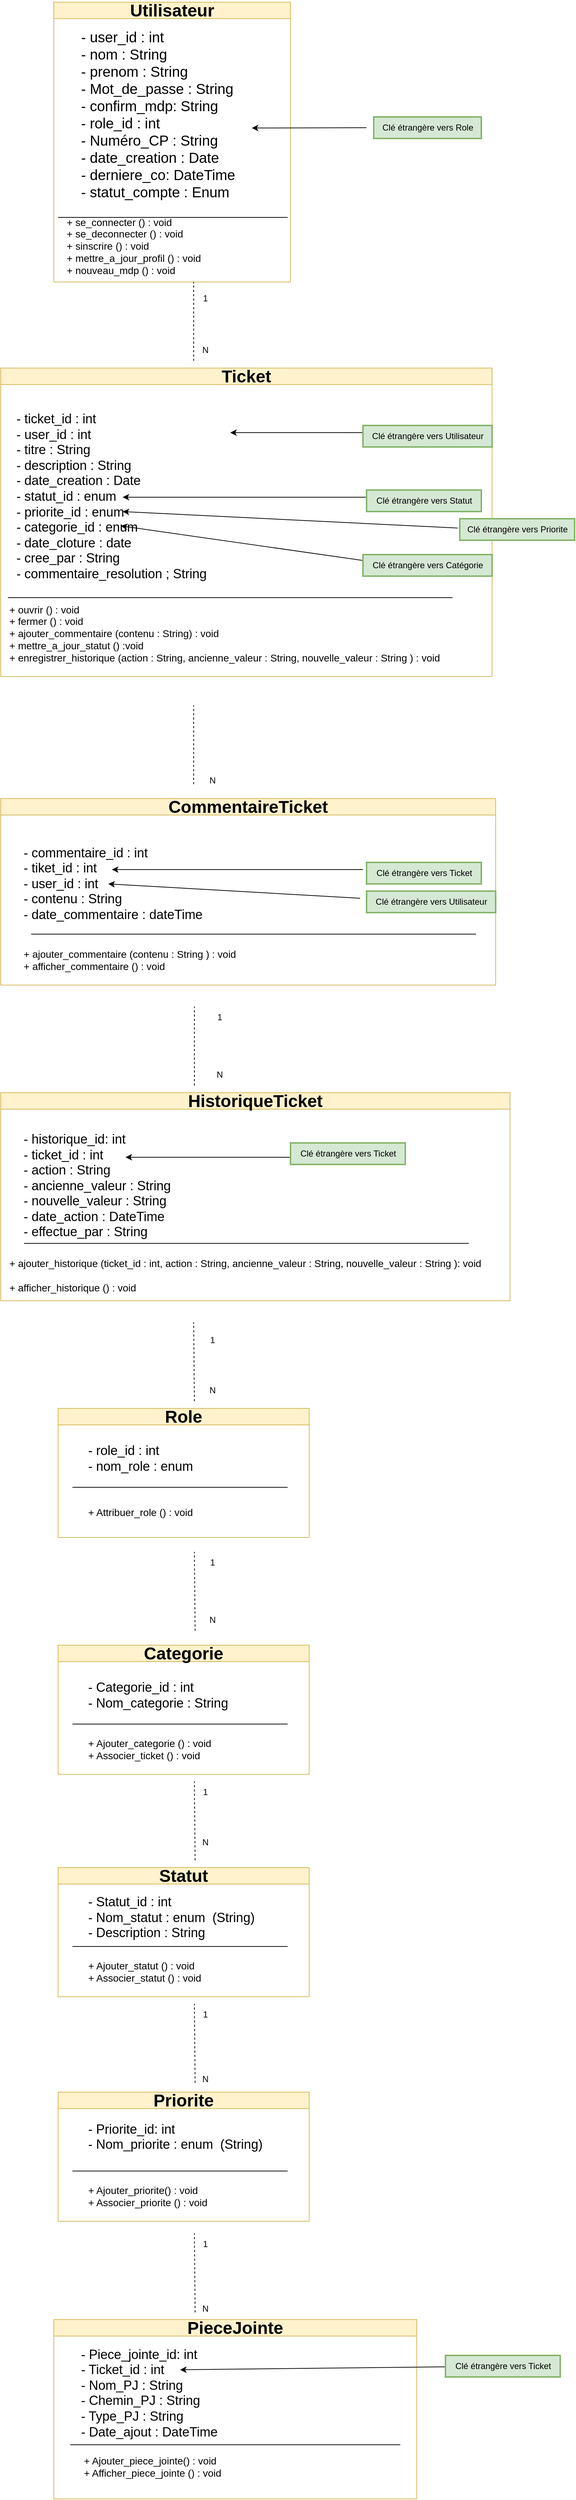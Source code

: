 <mxfile version="24.7.8">
  <diagram id="C5RBs43oDa-KdzZeNtuy" name="Page-1">
    <mxGraphModel dx="1434" dy="836" grid="1" gridSize="7" guides="1" tooltips="1" connect="1" arrows="1" fold="1" page="1" pageScale="1" pageWidth="413" pageHeight="291" math="0" shadow="0">
      <root>
        <mxCell id="WIyWlLk6GJQsqaUBKTNV-0" />
        <mxCell id="WIyWlLk6GJQsqaUBKTNV-1" parent="WIyWlLk6GJQsqaUBKTNV-0" />
        <mxCell id="hq8gO_OMHPUNWcWOLLd4-3" value="&lt;font style=&quot;font-size: 24px;&quot;&gt;Utilisateur&lt;/font&gt;" style="swimlane;whiteSpace=wrap;html=1;fillColor=#fff2cc;strokeColor=#d6b656;" parent="WIyWlLk6GJQsqaUBKTNV-1" vertex="1">
          <mxGeometry x="84" y="10" width="330" height="390" as="geometry" />
        </mxCell>
        <mxCell id="hq8gO_OMHPUNWcWOLLd4-5" value="" style="endArrow=none;html=1;rounded=0;" parent="hq8gO_OMHPUNWcWOLLd4-3" edge="1">
          <mxGeometry width="50" height="50" relative="1" as="geometry">
            <mxPoint x="6" y="300" as="sourcePoint" />
            <mxPoint x="326" y="300" as="targetPoint" />
          </mxGeometry>
        </mxCell>
        <mxCell id="hq8gO_OMHPUNWcWOLLd4-7" value="&lt;font style=&quot;font-size: 14px;&quot;&gt;+ se_connecter () : void&lt;/font&gt;&lt;div style=&quot;font-size: 14px;&quot;&gt;&lt;font style=&quot;font-size: 14px;&quot;&gt;+ se_deconnecter () : void&lt;/font&gt;&lt;/div&gt;&lt;div style=&quot;font-size: 14px;&quot;&gt;&lt;font style=&quot;font-size: 14px;&quot;&gt;+ sinscrire () : void&lt;/font&gt;&lt;/div&gt;&lt;div style=&quot;font-size: 14px;&quot;&gt;&lt;font style=&quot;font-size: 14px;&quot;&gt;+ mettre_a_jour_profil () : void&lt;/font&gt;&lt;/div&gt;&lt;div style=&quot;font-size: 14px;&quot;&gt;&lt;font style=&quot;font-size: 14px;&quot;&gt;+ nouveau_mdp () : void&lt;/font&gt;&lt;/div&gt;" style="text;html=1;align=left;verticalAlign=middle;resizable=0;points=[];autosize=1;" parent="hq8gO_OMHPUNWcWOLLd4-3" vertex="1">
          <mxGeometry x="16" y="290" width="210" height="100" as="geometry" />
        </mxCell>
        <mxCell id="hq8gO_OMHPUNWcWOLLd4-4" value="&lt;font style=&quot;font-size: 20px;&quot;&gt;- user_id : int&lt;/font&gt;&lt;div style=&quot;font-size: 20px;&quot;&gt;&lt;font style=&quot;font-size: 20px;&quot;&gt;- nom : String&lt;/font&gt;&lt;/div&gt;&lt;div style=&quot;font-size: 20px;&quot;&gt;&lt;font style=&quot;font-size: 20px;&quot;&gt;- prenom : String&lt;/font&gt;&lt;/div&gt;&lt;div style=&quot;font-size: 20px;&quot;&gt;&lt;font style=&quot;font-size: 20px;&quot;&gt;- Mot_de_passe : String&lt;/font&gt;&lt;/div&gt;&lt;div style=&quot;font-size: 20px;&quot;&gt;&lt;font style=&quot;font-size: 20px;&quot;&gt;- confirm_mdp: String&lt;/font&gt;&lt;/div&gt;&lt;div style=&quot;font-size: 20px;&quot;&gt;&lt;font style=&quot;font-size: 20px;&quot;&gt;- role_id : int&lt;/font&gt;&lt;/div&gt;&lt;div style=&quot;font-size: 20px;&quot;&gt;&lt;font style=&quot;font-size: 20px;&quot;&gt;- Numéro_CP : String&lt;/font&gt;&lt;/div&gt;&lt;div style=&quot;font-size: 20px;&quot;&gt;&lt;font style=&quot;font-size: 20px;&quot;&gt;- date_creation : Date&lt;/font&gt;&lt;/div&gt;&lt;div style=&quot;font-size: 20px;&quot;&gt;&lt;font style=&quot;font-size: 20px;&quot;&gt;- derniere_co: DateTime&lt;/font&gt;&lt;/div&gt;&lt;div style=&quot;font-size: 20px;&quot;&gt;&lt;font style=&quot;font-size: 20px;&quot;&gt;- statut_compte : Enum&lt;/font&gt;&lt;/div&gt;&lt;div style=&quot;font-size: 20px;&quot;&gt;&lt;br&gt;&lt;/div&gt;&lt;div style=&quot;font-size: 20px;&quot;&gt;&lt;br&gt;&lt;/div&gt;" style="text;html=1;align=left;verticalAlign=middle;resizable=0;points=[];autosize=1;" parent="hq8gO_OMHPUNWcWOLLd4-3" vertex="1">
          <mxGeometry x="36" y="30" width="240" height="300" as="geometry" />
        </mxCell>
        <mxCell id="hq8gO_OMHPUNWcWOLLd4-8" value="" style="endArrow=classic;html=1;rounded=0;" parent="hq8gO_OMHPUNWcWOLLd4-3" edge="1">
          <mxGeometry width="50" height="50" relative="1" as="geometry">
            <mxPoint x="436" y="175" as="sourcePoint" />
            <mxPoint x="276" y="175.429" as="targetPoint" />
          </mxGeometry>
        </mxCell>
        <mxCell id="hq8gO_OMHPUNWcWOLLd4-9" value="Clé étrangère vers Role" style="text;html=1;align=center;verticalAlign=middle;resizable=0;points=[];autosize=1;strokeColor=#82b366;fillColor=#d5e8d4;strokeWidth=2;" parent="WIyWlLk6GJQsqaUBKTNV-1" vertex="1">
          <mxGeometry x="530" y="170" width="150" height="30" as="geometry" />
        </mxCell>
        <mxCell id="hq8gO_OMHPUNWcWOLLd4-12" value="" style="endArrow=none;dashed=1;html=1;rounded=0;" parent="WIyWlLk6GJQsqaUBKTNV-1" edge="1">
          <mxGeometry width="50" height="50" relative="1" as="geometry">
            <mxPoint x="279" y="510" as="sourcePoint" />
            <mxPoint x="279" y="400" as="targetPoint" />
          </mxGeometry>
        </mxCell>
        <mxCell id="hq8gO_OMHPUNWcWOLLd4-13" value="1" style="text;html=1;align=center;verticalAlign=middle;resizable=0;points=[];autosize=1;strokeColor=none;fillColor=none;" parent="WIyWlLk6GJQsqaUBKTNV-1" vertex="1">
          <mxGeometry x="280" y="408" width="30" height="30" as="geometry" />
        </mxCell>
        <mxCell id="hq8gO_OMHPUNWcWOLLd4-14" value="N" style="text;html=1;align=center;verticalAlign=middle;resizable=0;points=[];autosize=1;strokeColor=none;fillColor=none;" parent="WIyWlLk6GJQsqaUBKTNV-1" vertex="1">
          <mxGeometry x="280" y="480" width="30" height="30" as="geometry" />
        </mxCell>
        <mxCell id="hq8gO_OMHPUNWcWOLLd4-15" value="&lt;font style=&quot;font-size: 24px;&quot;&gt;Ticket&lt;/font&gt;" style="swimlane;whiteSpace=wrap;html=1;fillColor=#fff2cc;strokeColor=#d6b656;" parent="WIyWlLk6GJQsqaUBKTNV-1" vertex="1">
          <mxGeometry x="10" y="520" width="685" height="430" as="geometry" />
        </mxCell>
        <mxCell id="hq8gO_OMHPUNWcWOLLd4-16" value="" style="endArrow=none;html=1;rounded=0;" parent="hq8gO_OMHPUNWcWOLLd4-15" edge="1">
          <mxGeometry width="50" height="50" relative="1" as="geometry">
            <mxPoint x="10" y="320" as="sourcePoint" />
            <mxPoint x="630" y="320" as="targetPoint" />
            <Array as="points">
              <mxPoint x="310" y="320" />
            </Array>
          </mxGeometry>
        </mxCell>
        <mxCell id="hq8gO_OMHPUNWcWOLLd4-17" value="&lt;font style=&quot;font-size: 14px;&quot;&gt;+ ouvrir () : void&lt;/font&gt;&lt;div style=&quot;font-size: 14px;&quot;&gt;&lt;font style=&quot;font-size: 14px;&quot;&gt;+ fermer () : void&lt;/font&gt;&lt;/div&gt;&lt;div style=&quot;font-size: 14px;&quot;&gt;&lt;font style=&quot;font-size: 14px;&quot;&gt;+ ajouter_commentaire (contenu : String) : void&lt;/font&gt;&lt;/div&gt;&lt;div style=&quot;font-size: 14px;&quot;&gt;&lt;font style=&quot;font-size: 14px;&quot;&gt;+ mettre_a_jour_statut () :void&lt;/font&gt;&lt;/div&gt;&lt;div style=&quot;font-size: 14px;&quot;&gt;&lt;font style=&quot;font-size: 14px;&quot;&gt;+ enregistrer_historique (action : String, ancienne_valeur : String, nouvelle_valeur : String ) : void&lt;/font&gt;&lt;/div&gt;" style="text;html=1;align=left;verticalAlign=middle;resizable=0;points=[];autosize=1;" parent="hq8gO_OMHPUNWcWOLLd4-15" vertex="1">
          <mxGeometry x="10" y="320" width="620" height="100" as="geometry" />
        </mxCell>
        <mxCell id="hq8gO_OMHPUNWcWOLLd4-18" value="&lt;font style=&quot;font-size: 18px;&quot;&gt;- ticket_id : int&lt;/font&gt;&lt;div style=&quot;font-size: 18px;&quot;&gt;&lt;font style=&quot;font-size: 18px;&quot;&gt;- user_id : int&lt;/font&gt;&lt;/div&gt;&lt;div style=&quot;font-size: 18px;&quot;&gt;&lt;font style=&quot;font-size: 18px;&quot;&gt;- titre : String&lt;/font&gt;&lt;/div&gt;&lt;div style=&quot;font-size: 18px;&quot;&gt;&lt;font style=&quot;font-size: 18px;&quot;&gt;- description : String&lt;/font&gt;&lt;/div&gt;&lt;div style=&quot;font-size: 18px;&quot;&gt;&lt;font style=&quot;font-size: 18px;&quot;&gt;- date_creation : Date&lt;/font&gt;&lt;/div&gt;&lt;div style=&quot;font-size: 18px;&quot;&gt;&lt;font style=&quot;font-size: 18px;&quot;&gt;- statut_id : enum&lt;/font&gt;&lt;/div&gt;&lt;div style=&quot;font-size: 18px;&quot;&gt;&lt;font style=&quot;font-size: 18px;&quot;&gt;- priorite_id : enum&lt;/font&gt;&lt;/div&gt;&lt;div style=&quot;font-size: 18px;&quot;&gt;&lt;font style=&quot;font-size: 18px;&quot;&gt;- categorie_id : enum&lt;/font&gt;&lt;/div&gt;&lt;div style=&quot;font-size: 18px;&quot;&gt;&lt;font style=&quot;font-size: 18px;&quot;&gt;- date_cloture : date&amp;nbsp;&lt;/font&gt;&lt;/div&gt;&lt;div style=&quot;font-size: 18px;&quot;&gt;&lt;font style=&quot;font-size: 18px;&quot;&gt;- cree_par : String&lt;/font&gt;&lt;/div&gt;&lt;div style=&quot;font-size: 18px;&quot;&gt;&lt;font style=&quot;font-size: 18px;&quot;&gt;- commentaire_resolution ; String&lt;/font&gt;&lt;/div&gt;&lt;div style=&quot;font-size: 18px;&quot;&gt;&lt;span style=&quot;&quot;&gt;&lt;br&gt;&lt;/span&gt;&lt;/div&gt;" style="text;html=1;align=left;verticalAlign=middle;resizable=0;points=[];autosize=1;" parent="hq8gO_OMHPUNWcWOLLd4-15" vertex="1">
          <mxGeometry x="20" y="55" width="290" height="270" as="geometry" />
        </mxCell>
        <mxCell id="uLLgKFVqqk_g51MCr-kO-6" value="" style="endArrow=classic;html=1;rounded=0;" parent="hq8gO_OMHPUNWcWOLLd4-15" edge="1">
          <mxGeometry width="50" height="50" relative="1" as="geometry">
            <mxPoint x="510" y="90" as="sourcePoint" />
            <mxPoint x="320" y="90" as="targetPoint" />
          </mxGeometry>
        </mxCell>
        <mxCell id="uLLgKFVqqk_g51MCr-kO-7" value="Clé étrangère vers Utilisateur" style="text;html=1;align=center;verticalAlign=middle;resizable=0;points=[];autosize=1;strokeColor=#82b366;fillColor=#d5e8d4;strokeWidth=2;" parent="hq8gO_OMHPUNWcWOLLd4-15" vertex="1">
          <mxGeometry x="505" y="80" width="180" height="30" as="geometry" />
        </mxCell>
        <mxCell id="uLLgKFVqqk_g51MCr-kO-8" value="" style="endArrow=classic;html=1;rounded=0;exitX=0.063;exitY=0.333;exitDx=0;exitDy=0;exitPerimeter=0;" parent="hq8gO_OMHPUNWcWOLLd4-15" source="uLLgKFVqqk_g51MCr-kO-9" edge="1">
          <mxGeometry width="50" height="50" relative="1" as="geometry">
            <mxPoint x="360" y="180" as="sourcePoint" />
            <mxPoint x="170" y="180" as="targetPoint" />
          </mxGeometry>
        </mxCell>
        <mxCell id="uLLgKFVqqk_g51MCr-kO-9" value="Clé étrangère vers Statut" style="text;html=1;align=center;verticalAlign=middle;resizable=0;points=[];autosize=1;strokeColor=#82b366;fillColor=#d5e8d4;strokeWidth=2;" parent="hq8gO_OMHPUNWcWOLLd4-15" vertex="1">
          <mxGeometry x="510" y="170" width="160" height="30" as="geometry" />
        </mxCell>
        <mxCell id="uLLgKFVqqk_g51MCr-kO-10" value="" style="endArrow=classic;html=1;rounded=0;exitX=-0.019;exitY=0.433;exitDx=0;exitDy=0;exitPerimeter=0;" parent="hq8gO_OMHPUNWcWOLLd4-15" source="uLLgKFVqqk_g51MCr-kO-12" edge="1">
          <mxGeometry width="50" height="50" relative="1" as="geometry">
            <mxPoint x="290" y="200" as="sourcePoint" />
            <mxPoint x="170" y="200" as="targetPoint" />
          </mxGeometry>
        </mxCell>
        <mxCell id="uLLgKFVqqk_g51MCr-kO-13" value="" style="endArrow=classic;html=1;rounded=0;" parent="hq8gO_OMHPUNWcWOLLd4-15" edge="1">
          <mxGeometry width="50" height="50" relative="1" as="geometry">
            <mxPoint x="518" y="270" as="sourcePoint" />
            <mxPoint x="167.5" y="220" as="targetPoint" />
          </mxGeometry>
        </mxCell>
        <mxCell id="uLLgKFVqqk_g51MCr-kO-14" value="Clé étrangère vers Catégorie" style="text;html=1;align=center;verticalAlign=middle;resizable=0;points=[];autosize=1;strokeColor=#82b366;fillColor=#d5e8d4;strokeWidth=2;" parent="hq8gO_OMHPUNWcWOLLd4-15" vertex="1">
          <mxGeometry x="505" y="260" width="180" height="30" as="geometry" />
        </mxCell>
        <mxCell id="uLLgKFVqqk_g51MCr-kO-1" value="" style="endArrow=none;dashed=1;html=1;rounded=0;" parent="WIyWlLk6GJQsqaUBKTNV-1" edge="1">
          <mxGeometry width="50" height="50" relative="1" as="geometry">
            <mxPoint x="279" y="1100" as="sourcePoint" />
            <mxPoint x="279" y="990" as="targetPoint" />
          </mxGeometry>
        </mxCell>
        <mxCell id="uLLgKFVqqk_g51MCr-kO-3" value="N" style="text;html=1;align=center;verticalAlign=middle;resizable=0;points=[];autosize=1;strokeColor=none;fillColor=none;" parent="WIyWlLk6GJQsqaUBKTNV-1" vertex="1">
          <mxGeometry x="290" y="1080" width="30" height="30" as="geometry" />
        </mxCell>
        <mxCell id="uLLgKFVqqk_g51MCr-kO-5" value="1" style="text;html=1;align=center;verticalAlign=middle;resizable=0;points=[];autosize=1;strokeColor=none;fillColor=none;" parent="WIyWlLk6GJQsqaUBKTNV-1" vertex="1">
          <mxGeometry x="300" y="1410" width="30" height="30" as="geometry" />
        </mxCell>
        <mxCell id="uLLgKFVqqk_g51MCr-kO-12" value="Clé étrangère vers Priorite" style="text;html=1;align=center;verticalAlign=middle;resizable=0;points=[];autosize=1;strokeColor=#82b366;fillColor=#d5e8d4;strokeWidth=2;" parent="WIyWlLk6GJQsqaUBKTNV-1" vertex="1">
          <mxGeometry x="650" y="730" width="160" height="30" as="geometry" />
        </mxCell>
        <mxCell id="uLLgKFVqqk_g51MCr-kO-15" value="&lt;font style=&quot;font-size: 24px;&quot;&gt;CommentaireTicket&lt;/font&gt;" style="swimlane;whiteSpace=wrap;html=1;fillColor=#fff2cc;strokeColor=#d6b656;" parent="WIyWlLk6GJQsqaUBKTNV-1" vertex="1">
          <mxGeometry x="10" y="1120" width="690" height="260" as="geometry" />
        </mxCell>
        <mxCell id="uLLgKFVqqk_g51MCr-kO-17" value="&lt;font style=&quot;font-size: 14px;&quot;&gt;+ ajouter_commentaire (contenu : String ) : void&lt;/font&gt;&lt;div&gt;&lt;span style=&quot;font-size: 14px;&quot;&gt;+ afficher_commentaire () : void&lt;/span&gt;&lt;/div&gt;" style="text;html=1;align=left;verticalAlign=middle;resizable=0;points=[];autosize=1;" parent="uLLgKFVqqk_g51MCr-kO-15" vertex="1">
          <mxGeometry x="30" y="200" width="320" height="50" as="geometry" />
        </mxCell>
        <mxCell id="uLLgKFVqqk_g51MCr-kO-26" value="&lt;font style=&quot;font-size: 18px;&quot;&gt;- commentaire_id : int&lt;/font&gt;&lt;div&gt;&lt;font style=&quot;font-size: 18px;&quot;&gt;- tiket_id : int&lt;/font&gt;&lt;/div&gt;&lt;div&gt;&lt;font style=&quot;font-size: 18px;&quot;&gt;- user_id : int&lt;/font&gt;&lt;/div&gt;&lt;div&gt;&lt;font style=&quot;font-size: 18px;&quot;&gt;- contenu : String&lt;/font&gt;&lt;/div&gt;&lt;div&gt;&lt;font style=&quot;font-size: 18px;&quot;&gt;- date_commentaire : dateTime&lt;/font&gt;&lt;/div&gt;" style="text;html=1;align=left;verticalAlign=middle;resizable=0;points=[];autosize=1;" parent="uLLgKFVqqk_g51MCr-kO-15" vertex="1">
          <mxGeometry x="30" y="59" width="270" height="120" as="geometry" />
        </mxCell>
        <mxCell id="uLLgKFVqqk_g51MCr-kO-27" value="" style="endArrow=classic;html=1;rounded=0;exitX=0.063;exitY=0.333;exitDx=0;exitDy=0;exitPerimeter=0;" parent="uLLgKFVqqk_g51MCr-kO-15" edge="1">
          <mxGeometry width="50" height="50" relative="1" as="geometry">
            <mxPoint x="505.04" y="99.0" as="sourcePoint" />
            <mxPoint x="154.96" y="99.01" as="targetPoint" />
          </mxGeometry>
        </mxCell>
        <mxCell id="uLLgKFVqqk_g51MCr-kO-28" value="" style="endArrow=classic;html=1;rounded=0;" parent="uLLgKFVqqk_g51MCr-kO-15" edge="1">
          <mxGeometry width="50" height="50" relative="1" as="geometry">
            <mxPoint x="501" y="139" as="sourcePoint" />
            <mxPoint x="150" y="119" as="targetPoint" />
          </mxGeometry>
        </mxCell>
        <mxCell id="uLLgKFVqqk_g51MCr-kO-29" value="Clé étrangère vers Ticket" style="text;html=1;align=center;verticalAlign=middle;resizable=0;points=[];autosize=1;strokeColor=#82b366;fillColor=#d5e8d4;strokeWidth=2;" parent="uLLgKFVqqk_g51MCr-kO-15" vertex="1">
          <mxGeometry x="510" y="89" width="160" height="30" as="geometry" />
        </mxCell>
        <mxCell id="uLLgKFVqqk_g51MCr-kO-30" value="Clé étrangère vers Utilisateur" style="text;html=1;align=center;verticalAlign=middle;resizable=0;points=[];autosize=1;strokeColor=#82b366;fillColor=#d5e8d4;strokeWidth=2;" parent="uLLgKFVqqk_g51MCr-kO-15" vertex="1">
          <mxGeometry x="510" y="129" width="180" height="30" as="geometry" />
        </mxCell>
        <mxCell id="uLLgKFVqqk_g51MCr-kO-31" value="" style="endArrow=none;html=1;rounded=0;" parent="uLLgKFVqqk_g51MCr-kO-15" edge="1">
          <mxGeometry width="50" height="50" relative="1" as="geometry">
            <mxPoint x="42.5" y="189" as="sourcePoint" />
            <mxPoint x="662.5" y="189" as="targetPoint" />
            <Array as="points">
              <mxPoint x="342.5" y="189" />
            </Array>
          </mxGeometry>
        </mxCell>
        <mxCell id="uLLgKFVqqk_g51MCr-kO-32" value="" style="endArrow=none;dashed=1;html=1;rounded=0;" parent="WIyWlLk6GJQsqaUBKTNV-1" edge="1">
          <mxGeometry width="50" height="50" relative="1" as="geometry">
            <mxPoint x="280" y="1520" as="sourcePoint" />
            <mxPoint x="280" y="1410" as="targetPoint" />
          </mxGeometry>
        </mxCell>
        <mxCell id="uLLgKFVqqk_g51MCr-kO-33" value="N" style="text;html=1;align=center;verticalAlign=middle;resizable=0;points=[];autosize=1;strokeColor=none;fillColor=none;" parent="WIyWlLk6GJQsqaUBKTNV-1" vertex="1">
          <mxGeometry x="300" y="1490" width="30" height="30" as="geometry" />
        </mxCell>
        <mxCell id="uLLgKFVqqk_g51MCr-kO-34" value="&lt;font style=&quot;font-size: 24px;&quot;&gt;HistoriqueTicket&lt;/font&gt;" style="swimlane;whiteSpace=wrap;html=1;fillColor=#fff2cc;strokeColor=#d6b656;" parent="WIyWlLk6GJQsqaUBKTNV-1" vertex="1">
          <mxGeometry x="10" y="1530" width="710" height="290" as="geometry" />
        </mxCell>
        <mxCell id="uLLgKFVqqk_g51MCr-kO-35" value="" style="endArrow=none;html=1;rounded=0;" parent="uLLgKFVqqk_g51MCr-kO-34" edge="1">
          <mxGeometry width="50" height="50" relative="1" as="geometry">
            <mxPoint x="32.5" y="210" as="sourcePoint" />
            <mxPoint x="652.5" y="210" as="targetPoint" />
            <Array as="points">
              <mxPoint x="332.5" y="210" />
            </Array>
          </mxGeometry>
        </mxCell>
        <mxCell id="uLLgKFVqqk_g51MCr-kO-36" value="&lt;font style=&quot;font-size: 14px;&quot;&gt;+ ajouter_historique (ticket_id : int, action : String, ancienne_valeur : String, nouvelle_valeur : String ): void&lt;/font&gt;&lt;div&gt;&lt;font style=&quot;font-size: 14px;&quot;&gt;&lt;br&gt;&lt;/font&gt;&lt;/div&gt;&lt;div&gt;&lt;font style=&quot;font-size: 14px;&quot;&gt;+ afficher_historique () : void&lt;/font&gt;&lt;/div&gt;" style="text;html=1;align=left;verticalAlign=middle;resizable=0;points=[];autosize=1;" parent="uLLgKFVqqk_g51MCr-kO-34" vertex="1">
          <mxGeometry x="10" y="225" width="680" height="60" as="geometry" />
        </mxCell>
        <mxCell id="uLLgKFVqqk_g51MCr-kO-37" value="&lt;font style=&quot;font-size: 18px;&quot;&gt;- historique_id: int&lt;/font&gt;&lt;div&gt;&lt;font style=&quot;font-size: 18px;&quot;&gt;- ticket_id : int&amp;nbsp;&lt;/font&gt;&lt;/div&gt;&lt;div&gt;&lt;font style=&quot;font-size: 18px;&quot;&gt;- action : String&lt;/font&gt;&lt;/div&gt;&lt;div&gt;&lt;span style=&quot;font-size: 18px;&quot;&gt;- ancienne_valeur : String&lt;/span&gt;&lt;/div&gt;&lt;div&gt;&lt;span style=&quot;font-size: 18px;&quot;&gt;- nouvelle_valeur : String&lt;/span&gt;&lt;/div&gt;&lt;div&gt;&lt;span style=&quot;font-size: 18px;&quot;&gt;- date_action : DateTime&lt;/span&gt;&lt;/div&gt;&lt;div&gt;&lt;span style=&quot;font-size: 18px;&quot;&gt;- effectue_par : String&lt;/span&gt;&lt;/div&gt;" style="text;html=1;align=left;verticalAlign=middle;resizable=0;points=[];autosize=1;" parent="uLLgKFVqqk_g51MCr-kO-34" vertex="1">
          <mxGeometry x="30" y="50" width="230" height="160" as="geometry" />
        </mxCell>
        <mxCell id="uLLgKFVqqk_g51MCr-kO-38" value="" style="endArrow=classic;html=1;rounded=0;" parent="uLLgKFVqqk_g51MCr-kO-34" edge="1">
          <mxGeometry width="50" height="50" relative="1" as="geometry">
            <mxPoint x="414" y="90" as="sourcePoint" />
            <mxPoint x="174" y="90" as="targetPoint" />
          </mxGeometry>
        </mxCell>
        <mxCell id="uLLgKFVqqk_g51MCr-kO-39" value="Clé étrangère vers Ticket" style="text;html=1;align=center;verticalAlign=middle;resizable=0;points=[];autosize=1;strokeColor=#82b366;fillColor=#d5e8d4;strokeWidth=2;" parent="uLLgKFVqqk_g51MCr-kO-34" vertex="1">
          <mxGeometry x="404" y="70" width="160" height="30" as="geometry" />
        </mxCell>
        <mxCell id="uLLgKFVqqk_g51MCr-kO-46" value="" style="endArrow=none;dashed=1;html=1;rounded=0;" parent="WIyWlLk6GJQsqaUBKTNV-1" edge="1">
          <mxGeometry width="50" height="50" relative="1" as="geometry">
            <mxPoint x="280" y="1960" as="sourcePoint" />
            <mxPoint x="279" y="1850" as="targetPoint" />
          </mxGeometry>
        </mxCell>
        <mxCell id="uLLgKFVqqk_g51MCr-kO-47" value="1" style="text;html=1;align=center;verticalAlign=middle;resizable=0;points=[];autosize=1;strokeColor=none;fillColor=none;" parent="WIyWlLk6GJQsqaUBKTNV-1" vertex="1">
          <mxGeometry x="290" y="1860" width="30" height="30" as="geometry" />
        </mxCell>
        <mxCell id="uLLgKFVqqk_g51MCr-kO-48" value="N" style="text;html=1;align=center;verticalAlign=middle;resizable=0;points=[];autosize=1;strokeColor=none;fillColor=none;" parent="WIyWlLk6GJQsqaUBKTNV-1" vertex="1">
          <mxGeometry x="290" y="1930" width="30" height="30" as="geometry" />
        </mxCell>
        <mxCell id="uLLgKFVqqk_g51MCr-kO-49" value="&lt;font style=&quot;font-size: 24px;&quot;&gt;Role&lt;/font&gt;" style="swimlane;whiteSpace=wrap;html=1;fillColor=#fff2cc;strokeColor=#d6b656;" parent="WIyWlLk6GJQsqaUBKTNV-1" vertex="1">
          <mxGeometry x="90" y="1970" width="350" height="180" as="geometry" />
        </mxCell>
        <mxCell id="uLLgKFVqqk_g51MCr-kO-50" value="" style="endArrow=none;html=1;rounded=0;" parent="uLLgKFVqqk_g51MCr-kO-49" edge="1">
          <mxGeometry width="50" height="50" relative="1" as="geometry">
            <mxPoint x="20" y="110" as="sourcePoint" />
            <mxPoint x="310" y="110" as="targetPoint" />
            <Array as="points">
              <mxPoint x="320" y="110" />
            </Array>
          </mxGeometry>
        </mxCell>
        <mxCell id="uLLgKFVqqk_g51MCr-kO-51" value="&lt;font style=&quot;font-size: 14px;&quot;&gt;+ Attribuer_role () : void&lt;/font&gt;" style="text;html=1;align=left;verticalAlign=middle;resizable=0;points=[];autosize=1;" parent="uLLgKFVqqk_g51MCr-kO-49" vertex="1">
          <mxGeometry x="40" y="130" width="170" height="30" as="geometry" />
        </mxCell>
        <mxCell id="uLLgKFVqqk_g51MCr-kO-52" value="&lt;font style=&quot;font-size: 18px;&quot;&gt;- role_id : int&lt;/font&gt;&lt;div&gt;&lt;font style=&quot;font-size: 18px;&quot;&gt;- nom_role : enum&lt;/font&gt;&lt;/div&gt;" style="text;html=1;align=left;verticalAlign=middle;resizable=0;points=[];autosize=1;" parent="uLLgKFVqqk_g51MCr-kO-49" vertex="1">
          <mxGeometry x="40" y="40" width="170" height="60" as="geometry" />
        </mxCell>
        <mxCell id="uLLgKFVqqk_g51MCr-kO-55" value="&lt;font style=&quot;font-size: 24px;&quot;&gt;Categorie&lt;/font&gt;" style="swimlane;whiteSpace=wrap;html=1;fillColor=#fff2cc;strokeColor=#d6b656;" parent="WIyWlLk6GJQsqaUBKTNV-1" vertex="1">
          <mxGeometry x="90" y="2300" width="350" height="180" as="geometry" />
        </mxCell>
        <mxCell id="uLLgKFVqqk_g51MCr-kO-56" value="" style="endArrow=none;html=1;rounded=0;" parent="uLLgKFVqqk_g51MCr-kO-55" edge="1">
          <mxGeometry width="50" height="50" relative="1" as="geometry">
            <mxPoint x="20" y="110" as="sourcePoint" />
            <mxPoint x="310" y="110" as="targetPoint" />
            <Array as="points">
              <mxPoint x="320" y="110" />
            </Array>
          </mxGeometry>
        </mxCell>
        <mxCell id="uLLgKFVqqk_g51MCr-kO-57" value="&lt;font style=&quot;font-size: 14px;&quot;&gt;+ Ajouter_categorie () : void&lt;/font&gt;&lt;div&gt;&lt;font style=&quot;font-size: 14px;&quot;&gt;+ Associer_ticket () : void&amp;nbsp;&lt;/font&gt;&lt;/div&gt;" style="text;html=1;align=left;verticalAlign=middle;resizable=0;points=[];autosize=1;" parent="uLLgKFVqqk_g51MCr-kO-55" vertex="1">
          <mxGeometry x="40" y="120" width="200" height="50" as="geometry" />
        </mxCell>
        <mxCell id="uLLgKFVqqk_g51MCr-kO-58" value="&lt;font style=&quot;font-size: 18px;&quot;&gt;- Categorie_id : int&lt;/font&gt;&lt;div&gt;&lt;font style=&quot;font-size: 18px;&quot;&gt;- Nom_categorie : String&lt;/font&gt;&lt;/div&gt;" style="text;html=1;align=left;verticalAlign=middle;resizable=0;points=[];autosize=1;" parent="uLLgKFVqqk_g51MCr-kO-55" vertex="1">
          <mxGeometry x="40" y="40" width="220" height="60" as="geometry" />
        </mxCell>
        <mxCell id="uLLgKFVqqk_g51MCr-kO-59" value="" style="endArrow=none;dashed=1;html=1;rounded=0;" parent="WIyWlLk6GJQsqaUBKTNV-1" edge="1">
          <mxGeometry width="50" height="50" relative="1" as="geometry">
            <mxPoint x="281" y="2280" as="sourcePoint" />
            <mxPoint x="280" y="2170" as="targetPoint" />
          </mxGeometry>
        </mxCell>
        <mxCell id="uLLgKFVqqk_g51MCr-kO-60" value="1" style="text;html=1;align=center;verticalAlign=middle;resizable=0;points=[];autosize=1;strokeColor=none;fillColor=none;" parent="WIyWlLk6GJQsqaUBKTNV-1" vertex="1">
          <mxGeometry x="290" y="2170" width="30" height="30" as="geometry" />
        </mxCell>
        <mxCell id="uLLgKFVqqk_g51MCr-kO-61" value="N" style="text;html=1;align=center;verticalAlign=middle;resizable=0;points=[];autosize=1;strokeColor=none;fillColor=none;" parent="WIyWlLk6GJQsqaUBKTNV-1" vertex="1">
          <mxGeometry x="290" y="2250" width="30" height="30" as="geometry" />
        </mxCell>
        <mxCell id="uLLgKFVqqk_g51MCr-kO-62" value="&lt;font style=&quot;font-size: 24px;&quot;&gt;Statut&lt;/font&gt;" style="swimlane;whiteSpace=wrap;html=1;fillColor=#fff2cc;strokeColor=#d6b656;" parent="WIyWlLk6GJQsqaUBKTNV-1" vertex="1">
          <mxGeometry x="90" y="2610" width="350" height="180" as="geometry" />
        </mxCell>
        <mxCell id="uLLgKFVqqk_g51MCr-kO-63" value="" style="endArrow=none;html=1;rounded=0;" parent="uLLgKFVqqk_g51MCr-kO-62" edge="1">
          <mxGeometry width="50" height="50" relative="1" as="geometry">
            <mxPoint x="20" y="110" as="sourcePoint" />
            <mxPoint x="310" y="110" as="targetPoint" />
            <Array as="points">
              <mxPoint x="320" y="110" />
            </Array>
          </mxGeometry>
        </mxCell>
        <mxCell id="uLLgKFVqqk_g51MCr-kO-64" value="&lt;font style=&quot;font-size: 14px;&quot;&gt;+ Ajouter_statut () : void&lt;/font&gt;&lt;div&gt;&lt;font style=&quot;font-size: 14px;&quot;&gt;+ Associer_statut () : void&amp;nbsp;&lt;/font&gt;&lt;/div&gt;" style="text;html=1;align=left;verticalAlign=middle;resizable=0;points=[];autosize=1;" parent="uLLgKFVqqk_g51MCr-kO-62" vertex="1">
          <mxGeometry x="40" y="120" width="180" height="50" as="geometry" />
        </mxCell>
        <mxCell id="uLLgKFVqqk_g51MCr-kO-65" value="&lt;font style=&quot;font-size: 18px;&quot;&gt;- Statut_id : int&lt;/font&gt;&lt;div&gt;&lt;font style=&quot;font-size: 18px;&quot;&gt;- Nom_statut : enum&amp;nbsp; (String)&lt;/font&gt;&lt;/div&gt;&lt;div&gt;&lt;span style=&quot;font-size: 18px;&quot;&gt;- Description : String&lt;/span&gt;&lt;/div&gt;" style="text;html=1;align=left;verticalAlign=middle;resizable=0;points=[];autosize=1;" parent="uLLgKFVqqk_g51MCr-kO-62" vertex="1">
          <mxGeometry x="40" y="30" width="260" height="80" as="geometry" />
        </mxCell>
        <mxCell id="uLLgKFVqqk_g51MCr-kO-66" value="" style="endArrow=none;dashed=1;html=1;rounded=0;" parent="WIyWlLk6GJQsqaUBKTNV-1" edge="1">
          <mxGeometry width="50" height="50" relative="1" as="geometry">
            <mxPoint x="281" y="2600" as="sourcePoint" />
            <mxPoint x="280" y="2490" as="targetPoint" />
          </mxGeometry>
        </mxCell>
        <mxCell id="uLLgKFVqqk_g51MCr-kO-67" value="1" style="text;html=1;align=center;verticalAlign=middle;resizable=0;points=[];autosize=1;strokeColor=none;fillColor=none;" parent="WIyWlLk6GJQsqaUBKTNV-1" vertex="1">
          <mxGeometry x="280" y="2490" width="30" height="30" as="geometry" />
        </mxCell>
        <mxCell id="uLLgKFVqqk_g51MCr-kO-68" value="N" style="text;html=1;align=center;verticalAlign=middle;resizable=0;points=[];autosize=1;strokeColor=none;fillColor=none;" parent="WIyWlLk6GJQsqaUBKTNV-1" vertex="1">
          <mxGeometry x="280" y="2560" width="30" height="30" as="geometry" />
        </mxCell>
        <mxCell id="uLLgKFVqqk_g51MCr-kO-69" value="&lt;font style=&quot;font-size: 24px;&quot;&gt;Priorite&lt;/font&gt;" style="swimlane;whiteSpace=wrap;html=1;fillColor=#fff2cc;strokeColor=#d6b656;" parent="WIyWlLk6GJQsqaUBKTNV-1" vertex="1">
          <mxGeometry x="90" y="2923" width="350" height="180" as="geometry" />
        </mxCell>
        <mxCell id="uLLgKFVqqk_g51MCr-kO-70" value="" style="endArrow=none;html=1;rounded=0;" parent="uLLgKFVqqk_g51MCr-kO-69" edge="1">
          <mxGeometry width="50" height="50" relative="1" as="geometry">
            <mxPoint x="20" y="110" as="sourcePoint" />
            <mxPoint x="310" y="110" as="targetPoint" />
            <Array as="points">
              <mxPoint x="320" y="110" />
            </Array>
          </mxGeometry>
        </mxCell>
        <mxCell id="uLLgKFVqqk_g51MCr-kO-71" value="&lt;font style=&quot;font-size: 14px;&quot;&gt;+ Ajouter_priorite() : void&lt;/font&gt;&lt;div&gt;&lt;font style=&quot;font-size: 14px;&quot;&gt;+ Associer_priorite () : void&amp;nbsp;&lt;/font&gt;&lt;/div&gt;" style="text;html=1;align=left;verticalAlign=middle;resizable=0;points=[];autosize=1;" parent="uLLgKFVqqk_g51MCr-kO-69" vertex="1">
          <mxGeometry x="40" y="120" width="190" height="50" as="geometry" />
        </mxCell>
        <mxCell id="uLLgKFVqqk_g51MCr-kO-72" value="&lt;font style=&quot;font-size: 18px;&quot;&gt;- Priorite_id: int&lt;/font&gt;&lt;div&gt;&lt;font style=&quot;font-size: 18px;&quot;&gt;- Nom_priorite : enum&amp;nbsp; (String)&lt;/font&gt;&lt;/div&gt;&lt;div&gt;&lt;br&gt;&lt;/div&gt;" style="text;html=1;align=left;verticalAlign=middle;resizable=0;points=[];autosize=1;" parent="uLLgKFVqqk_g51MCr-kO-69" vertex="1">
          <mxGeometry x="40" y="35" width="270" height="70" as="geometry" />
        </mxCell>
        <mxCell id="uLLgKFVqqk_g51MCr-kO-73" value="&lt;font style=&quot;font-size: 24px;&quot;&gt;PieceJointe&lt;/font&gt;" style="swimlane;whiteSpace=wrap;html=1;fillColor=#fff2cc;strokeColor=#d6b656;" parent="WIyWlLk6GJQsqaUBKTNV-1" vertex="1">
          <mxGeometry x="84" y="3240" width="506" height="250" as="geometry" />
        </mxCell>
        <mxCell id="uLLgKFVqqk_g51MCr-kO-74" value="" style="endArrow=none;html=1;rounded=0;" parent="uLLgKFVqqk_g51MCr-kO-73" edge="1">
          <mxGeometry width="50" height="50" relative="1" as="geometry">
            <mxPoint x="23" y="174.5" as="sourcePoint" />
            <mxPoint x="313" y="174.5" as="targetPoint" />
            <Array as="points">
              <mxPoint x="323" y="174.5" />
              <mxPoint x="483" y="174.5" />
            </Array>
          </mxGeometry>
        </mxCell>
        <mxCell id="uLLgKFVqqk_g51MCr-kO-75" value="&lt;font style=&quot;font-size: 14px;&quot;&gt;+ Ajouter_piece_jointe() : void&lt;/font&gt;&lt;div&gt;&lt;font style=&quot;font-size: 14px;&quot;&gt;+ Afficher_piece_jointe () : void&amp;nbsp;&lt;/font&gt;&lt;/div&gt;" style="text;html=1;align=left;verticalAlign=middle;resizable=0;points=[];autosize=1;" parent="uLLgKFVqqk_g51MCr-kO-73" vertex="1">
          <mxGeometry x="40" y="180" width="220" height="50" as="geometry" />
        </mxCell>
        <mxCell id="uLLgKFVqqk_g51MCr-kO-76" value="&lt;font style=&quot;font-size: 18px;&quot;&gt;- Piece_jointe_id: int&lt;/font&gt;&lt;div&gt;&lt;font style=&quot;font-size: 18px;&quot;&gt;- Ticket_id : int&amp;nbsp;&lt;/font&gt;&lt;/div&gt;&lt;div&gt;&lt;font style=&quot;font-size: 18px;&quot;&gt;- Nom_PJ : String&lt;/font&gt;&lt;/div&gt;&lt;div&gt;&lt;font style=&quot;font-size: 18px;&quot;&gt;- Chemin_PJ : String&lt;/font&gt;&lt;/div&gt;&lt;div&gt;&lt;font style=&quot;font-size: 18px;&quot;&gt;- Type_PJ : String&lt;/font&gt;&lt;/div&gt;&lt;div&gt;&lt;font style=&quot;font-size: 18px;&quot;&gt;- Date_ajout : DateTime&lt;/font&gt;&lt;/div&gt;&lt;div&gt;&lt;br&gt;&lt;/div&gt;" style="text;html=1;align=left;verticalAlign=middle;resizable=0;points=[];autosize=1;" parent="uLLgKFVqqk_g51MCr-kO-73" vertex="1">
          <mxGeometry x="36" y="30" width="210" height="160" as="geometry" />
        </mxCell>
        <mxCell id="uLLgKFVqqk_g51MCr-kO-84" value="" style="endArrow=classic;html=1;rounded=0;" parent="uLLgKFVqqk_g51MCr-kO-73" source="uLLgKFVqqk_g51MCr-kO-83" edge="1">
          <mxGeometry width="50" height="50" relative="1" as="geometry">
            <mxPoint x="416" y="70" as="sourcePoint" />
            <mxPoint x="176" y="70" as="targetPoint" />
          </mxGeometry>
        </mxCell>
        <mxCell id="uLLgKFVqqk_g51MCr-kO-77" value="" style="endArrow=none;dashed=1;html=1;rounded=0;" parent="WIyWlLk6GJQsqaUBKTNV-1" edge="1">
          <mxGeometry width="50" height="50" relative="1" as="geometry">
            <mxPoint x="281" y="2910" as="sourcePoint" />
            <mxPoint x="280" y="2800" as="targetPoint" />
          </mxGeometry>
        </mxCell>
        <mxCell id="uLLgKFVqqk_g51MCr-kO-78" value="1" style="text;html=1;align=center;verticalAlign=middle;resizable=0;points=[];autosize=1;strokeColor=none;fillColor=none;" parent="WIyWlLk6GJQsqaUBKTNV-1" vertex="1">
          <mxGeometry x="280" y="2800" width="30" height="30" as="geometry" />
        </mxCell>
        <mxCell id="uLLgKFVqqk_g51MCr-kO-79" value="N" style="text;html=1;align=center;verticalAlign=middle;resizable=0;points=[];autosize=1;strokeColor=none;fillColor=none;" parent="WIyWlLk6GJQsqaUBKTNV-1" vertex="1">
          <mxGeometry x="280" y="2890" width="30" height="30" as="geometry" />
        </mxCell>
        <mxCell id="uLLgKFVqqk_g51MCr-kO-80" value="" style="endArrow=none;dashed=1;html=1;rounded=0;" parent="WIyWlLk6GJQsqaUBKTNV-1" edge="1">
          <mxGeometry width="50" height="50" relative="1" as="geometry">
            <mxPoint x="281" y="3230" as="sourcePoint" />
            <mxPoint x="280" y="3120" as="targetPoint" />
          </mxGeometry>
        </mxCell>
        <mxCell id="uLLgKFVqqk_g51MCr-kO-81" value="1" style="text;html=1;align=center;verticalAlign=middle;resizable=0;points=[];autosize=1;strokeColor=none;fillColor=none;" parent="WIyWlLk6GJQsqaUBKTNV-1" vertex="1">
          <mxGeometry x="280" y="3120" width="30" height="30" as="geometry" />
        </mxCell>
        <mxCell id="uLLgKFVqqk_g51MCr-kO-82" value="N" style="text;html=1;align=center;verticalAlign=middle;resizable=0;points=[];autosize=1;strokeColor=none;fillColor=none;" parent="WIyWlLk6GJQsqaUBKTNV-1" vertex="1">
          <mxGeometry x="280" y="3210" width="30" height="30" as="geometry" />
        </mxCell>
        <mxCell id="uLLgKFVqqk_g51MCr-kO-83" value="Clé étrangère vers Ticket" style="text;html=1;align=center;verticalAlign=middle;resizable=0;points=[];autosize=1;strokeColor=#82b366;fillColor=#d5e8d4;strokeWidth=2;" parent="WIyWlLk6GJQsqaUBKTNV-1" vertex="1">
          <mxGeometry x="630" y="3290" width="160" height="30" as="geometry" />
        </mxCell>
      </root>
    </mxGraphModel>
  </diagram>
</mxfile>
